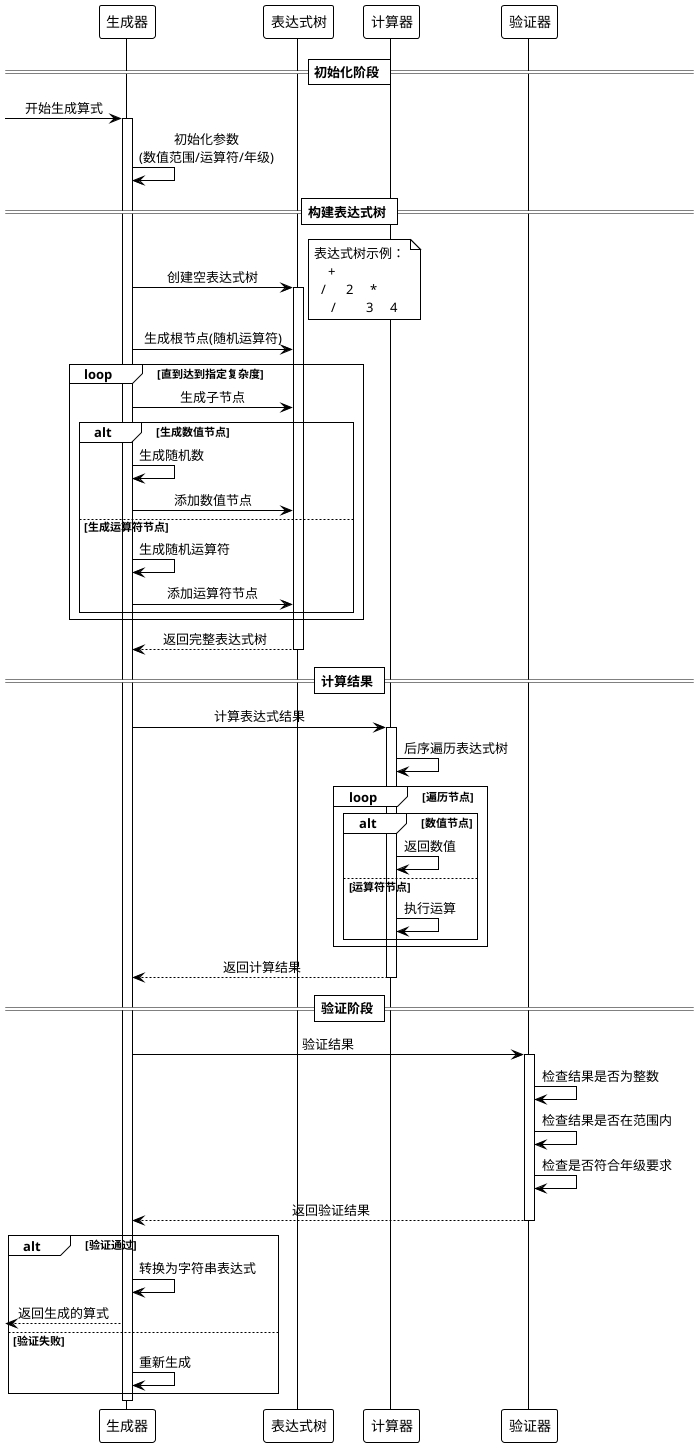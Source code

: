 @startuml 习题生成器执行流程

!theme plain
skinparam backgroundColor white
skinparam sequenceMessageAlign center

participant "生成器" as generator
participant "表达式树" as tree
participant "计算器" as calculator
participant "验证器" as validator

== 初始化阶段 ==
[-> generator: 开始生成算式
activate generator
generator -> generator: 初始化参数\n(数值范围/运算符/年级)

== 构建表达式树 ==
generator -> tree: 创建空表达式树
activate tree
note right
  表达式树示例：
      +
    /   \
   2     *
       /   \
      3     4
end note

generator -> tree: 生成根节点(随机运算符)
loop 直到达到指定复杂度
    generator -> tree: 生成子节点
    alt 生成数值节点
        generator -> generator: 生成随机数
        generator -> tree: 添加数值节点
    else 生成运算符节点
        generator -> generator: 生成随机运算符
        generator -> tree: 添加运算符节点
    end
end
tree --> generator: 返回完整表达式树
deactivate tree

== 计算结果 ==
generator -> calculator: 计算表达式结果
activate calculator
calculator -> calculator: 后序遍历表达式树
loop 遍历节点
    alt 数值节点
        calculator -> calculator: 返回数值
    else 运算符节点
        calculator -> calculator: 执行运算
    end
end
calculator --> generator: 返回计算结果
deactivate calculator

== 验证阶段 ==
generator -> validator: 验证结果
activate validator
validator -> validator: 检查结果是否为整数
validator -> validator: 检查结果是否在范围内
validator -> validator: 检查是否符合年级要求
validator --> generator: 返回验证结果
deactivate validator

alt 验证通过
    generator -> generator: 转换为字符串表达式
    [<-- generator: 返回生成的算式
else 验证失败
    generator -> generator: 重新生成
end
deactivate generator

@enduml 